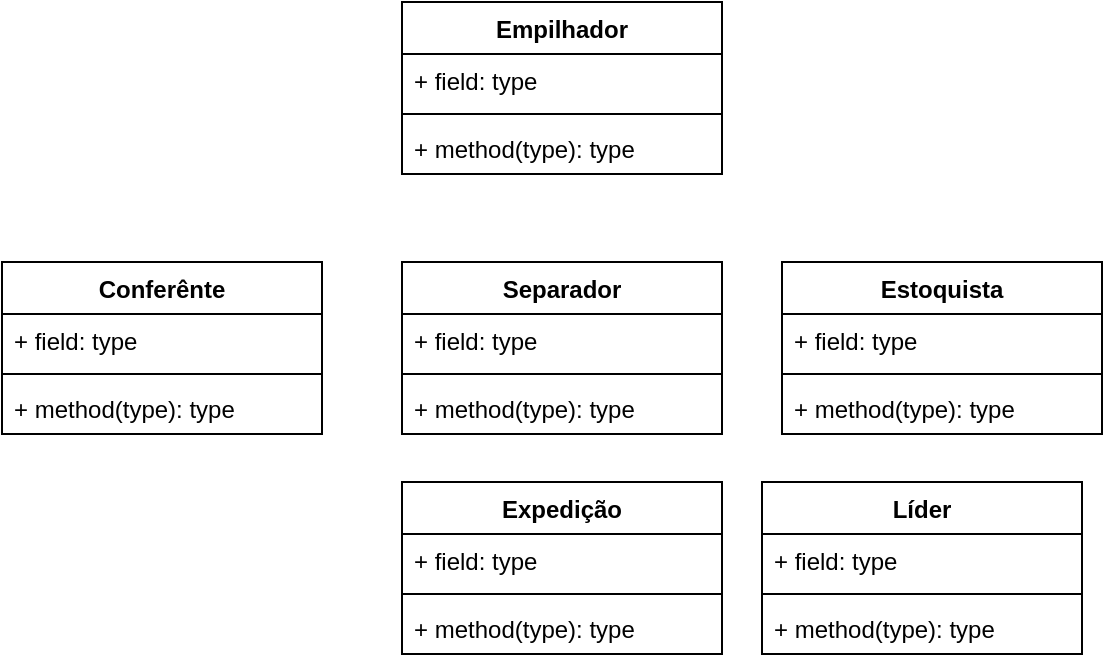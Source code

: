 <mxfile version="27.2.0">
  <diagram name="Página-1" id="tmRRi7B8HneH8HHe4Idn">
    <mxGraphModel dx="864" dy="490" grid="1" gridSize="10" guides="1" tooltips="1" connect="1" arrows="1" fold="1" page="1" pageScale="1" pageWidth="827" pageHeight="1169" math="0" shadow="0">
      <root>
        <mxCell id="0" />
        <mxCell id="1" parent="0" />
        <mxCell id="K1_VXAkZX5MGKsohVqmi-1" value="Separador" style="swimlane;fontStyle=1;align=center;verticalAlign=top;childLayout=stackLayout;horizontal=1;startSize=26;horizontalStack=0;resizeParent=1;resizeParentMax=0;resizeLast=0;collapsible=1;marginBottom=0;whiteSpace=wrap;html=1;" vertex="1" parent="1">
          <mxGeometry x="330" y="210" width="160" height="86" as="geometry" />
        </mxCell>
        <mxCell id="K1_VXAkZX5MGKsohVqmi-2" value="+ field: type" style="text;strokeColor=none;fillColor=none;align=left;verticalAlign=top;spacingLeft=4;spacingRight=4;overflow=hidden;rotatable=0;points=[[0,0.5],[1,0.5]];portConstraint=eastwest;whiteSpace=wrap;html=1;" vertex="1" parent="K1_VXAkZX5MGKsohVqmi-1">
          <mxGeometry y="26" width="160" height="26" as="geometry" />
        </mxCell>
        <mxCell id="K1_VXAkZX5MGKsohVqmi-3" value="" style="line;strokeWidth=1;fillColor=none;align=left;verticalAlign=middle;spacingTop=-1;spacingLeft=3;spacingRight=3;rotatable=0;labelPosition=right;points=[];portConstraint=eastwest;strokeColor=inherit;" vertex="1" parent="K1_VXAkZX5MGKsohVqmi-1">
          <mxGeometry y="52" width="160" height="8" as="geometry" />
        </mxCell>
        <mxCell id="K1_VXAkZX5MGKsohVqmi-4" value="+ method(type): type" style="text;strokeColor=none;fillColor=none;align=left;verticalAlign=top;spacingLeft=4;spacingRight=4;overflow=hidden;rotatable=0;points=[[0,0.5],[1,0.5]];portConstraint=eastwest;whiteSpace=wrap;html=1;" vertex="1" parent="K1_VXAkZX5MGKsohVqmi-1">
          <mxGeometry y="60" width="160" height="26" as="geometry" />
        </mxCell>
        <mxCell id="K1_VXAkZX5MGKsohVqmi-5" value="Estoquista" style="swimlane;fontStyle=1;align=center;verticalAlign=top;childLayout=stackLayout;horizontal=1;startSize=26;horizontalStack=0;resizeParent=1;resizeParentMax=0;resizeLast=0;collapsible=1;marginBottom=0;whiteSpace=wrap;html=1;" vertex="1" parent="1">
          <mxGeometry x="520" y="210" width="160" height="86" as="geometry" />
        </mxCell>
        <mxCell id="K1_VXAkZX5MGKsohVqmi-6" value="+ field: type" style="text;strokeColor=none;fillColor=none;align=left;verticalAlign=top;spacingLeft=4;spacingRight=4;overflow=hidden;rotatable=0;points=[[0,0.5],[1,0.5]];portConstraint=eastwest;whiteSpace=wrap;html=1;" vertex="1" parent="K1_VXAkZX5MGKsohVqmi-5">
          <mxGeometry y="26" width="160" height="26" as="geometry" />
        </mxCell>
        <mxCell id="K1_VXAkZX5MGKsohVqmi-7" value="" style="line;strokeWidth=1;fillColor=none;align=left;verticalAlign=middle;spacingTop=-1;spacingLeft=3;spacingRight=3;rotatable=0;labelPosition=right;points=[];portConstraint=eastwest;strokeColor=inherit;" vertex="1" parent="K1_VXAkZX5MGKsohVqmi-5">
          <mxGeometry y="52" width="160" height="8" as="geometry" />
        </mxCell>
        <mxCell id="K1_VXAkZX5MGKsohVqmi-8" value="+ method(type): type" style="text;strokeColor=none;fillColor=none;align=left;verticalAlign=top;spacingLeft=4;spacingRight=4;overflow=hidden;rotatable=0;points=[[0,0.5],[1,0.5]];portConstraint=eastwest;whiteSpace=wrap;html=1;" vertex="1" parent="K1_VXAkZX5MGKsohVqmi-5">
          <mxGeometry y="60" width="160" height="26" as="geometry" />
        </mxCell>
        <mxCell id="K1_VXAkZX5MGKsohVqmi-9" value="Conferênte" style="swimlane;fontStyle=1;align=center;verticalAlign=top;childLayout=stackLayout;horizontal=1;startSize=26;horizontalStack=0;resizeParent=1;resizeParentMax=0;resizeLast=0;collapsible=1;marginBottom=0;whiteSpace=wrap;html=1;" vertex="1" parent="1">
          <mxGeometry x="130" y="210" width="160" height="86" as="geometry" />
        </mxCell>
        <mxCell id="K1_VXAkZX5MGKsohVqmi-10" value="+ field: type" style="text;strokeColor=none;fillColor=none;align=left;verticalAlign=top;spacingLeft=4;spacingRight=4;overflow=hidden;rotatable=0;points=[[0,0.5],[1,0.5]];portConstraint=eastwest;whiteSpace=wrap;html=1;" vertex="1" parent="K1_VXAkZX5MGKsohVqmi-9">
          <mxGeometry y="26" width="160" height="26" as="geometry" />
        </mxCell>
        <mxCell id="K1_VXAkZX5MGKsohVqmi-11" value="" style="line;strokeWidth=1;fillColor=none;align=left;verticalAlign=middle;spacingTop=-1;spacingLeft=3;spacingRight=3;rotatable=0;labelPosition=right;points=[];portConstraint=eastwest;strokeColor=inherit;" vertex="1" parent="K1_VXAkZX5MGKsohVqmi-9">
          <mxGeometry y="52" width="160" height="8" as="geometry" />
        </mxCell>
        <mxCell id="K1_VXAkZX5MGKsohVqmi-12" value="+ method(type): type" style="text;strokeColor=none;fillColor=none;align=left;verticalAlign=top;spacingLeft=4;spacingRight=4;overflow=hidden;rotatable=0;points=[[0,0.5],[1,0.5]];portConstraint=eastwest;whiteSpace=wrap;html=1;" vertex="1" parent="K1_VXAkZX5MGKsohVqmi-9">
          <mxGeometry y="60" width="160" height="26" as="geometry" />
        </mxCell>
        <mxCell id="K1_VXAkZX5MGKsohVqmi-13" value="Empilhador" style="swimlane;fontStyle=1;align=center;verticalAlign=top;childLayout=stackLayout;horizontal=1;startSize=26;horizontalStack=0;resizeParent=1;resizeParentMax=0;resizeLast=0;collapsible=1;marginBottom=0;whiteSpace=wrap;html=1;" vertex="1" parent="1">
          <mxGeometry x="330" y="80" width="160" height="86" as="geometry" />
        </mxCell>
        <mxCell id="K1_VXAkZX5MGKsohVqmi-14" value="+ field: type" style="text;strokeColor=none;fillColor=none;align=left;verticalAlign=top;spacingLeft=4;spacingRight=4;overflow=hidden;rotatable=0;points=[[0,0.5],[1,0.5]];portConstraint=eastwest;whiteSpace=wrap;html=1;" vertex="1" parent="K1_VXAkZX5MGKsohVqmi-13">
          <mxGeometry y="26" width="160" height="26" as="geometry" />
        </mxCell>
        <mxCell id="K1_VXAkZX5MGKsohVqmi-15" value="" style="line;strokeWidth=1;fillColor=none;align=left;verticalAlign=middle;spacingTop=-1;spacingLeft=3;spacingRight=3;rotatable=0;labelPosition=right;points=[];portConstraint=eastwest;strokeColor=inherit;" vertex="1" parent="K1_VXAkZX5MGKsohVqmi-13">
          <mxGeometry y="52" width="160" height="8" as="geometry" />
        </mxCell>
        <mxCell id="K1_VXAkZX5MGKsohVqmi-16" value="+ method(type): type" style="text;strokeColor=none;fillColor=none;align=left;verticalAlign=top;spacingLeft=4;spacingRight=4;overflow=hidden;rotatable=0;points=[[0,0.5],[1,0.5]];portConstraint=eastwest;whiteSpace=wrap;html=1;" vertex="1" parent="K1_VXAkZX5MGKsohVqmi-13">
          <mxGeometry y="60" width="160" height="26" as="geometry" />
        </mxCell>
        <mxCell id="K1_VXAkZX5MGKsohVqmi-17" value="Expedição" style="swimlane;fontStyle=1;align=center;verticalAlign=top;childLayout=stackLayout;horizontal=1;startSize=26;horizontalStack=0;resizeParent=1;resizeParentMax=0;resizeLast=0;collapsible=1;marginBottom=0;whiteSpace=wrap;html=1;" vertex="1" parent="1">
          <mxGeometry x="330" y="320" width="160" height="86" as="geometry" />
        </mxCell>
        <mxCell id="K1_VXAkZX5MGKsohVqmi-18" value="+ field: type" style="text;strokeColor=none;fillColor=none;align=left;verticalAlign=top;spacingLeft=4;spacingRight=4;overflow=hidden;rotatable=0;points=[[0,0.5],[1,0.5]];portConstraint=eastwest;whiteSpace=wrap;html=1;" vertex="1" parent="K1_VXAkZX5MGKsohVqmi-17">
          <mxGeometry y="26" width="160" height="26" as="geometry" />
        </mxCell>
        <mxCell id="K1_VXAkZX5MGKsohVqmi-19" value="" style="line;strokeWidth=1;fillColor=none;align=left;verticalAlign=middle;spacingTop=-1;spacingLeft=3;spacingRight=3;rotatable=0;labelPosition=right;points=[];portConstraint=eastwest;strokeColor=inherit;" vertex="1" parent="K1_VXAkZX5MGKsohVqmi-17">
          <mxGeometry y="52" width="160" height="8" as="geometry" />
        </mxCell>
        <mxCell id="K1_VXAkZX5MGKsohVqmi-20" value="+ method(type): type" style="text;strokeColor=none;fillColor=none;align=left;verticalAlign=top;spacingLeft=4;spacingRight=4;overflow=hidden;rotatable=0;points=[[0,0.5],[1,0.5]];portConstraint=eastwest;whiteSpace=wrap;html=1;" vertex="1" parent="K1_VXAkZX5MGKsohVqmi-17">
          <mxGeometry y="60" width="160" height="26" as="geometry" />
        </mxCell>
        <mxCell id="K1_VXAkZX5MGKsohVqmi-22" value="Líder" style="swimlane;fontStyle=1;align=center;verticalAlign=top;childLayout=stackLayout;horizontal=1;startSize=26;horizontalStack=0;resizeParent=1;resizeParentMax=0;resizeLast=0;collapsible=1;marginBottom=0;whiteSpace=wrap;html=1;" vertex="1" parent="1">
          <mxGeometry x="510" y="320" width="160" height="86" as="geometry" />
        </mxCell>
        <mxCell id="K1_VXAkZX5MGKsohVqmi-23" value="+ field: type" style="text;strokeColor=none;fillColor=none;align=left;verticalAlign=top;spacingLeft=4;spacingRight=4;overflow=hidden;rotatable=0;points=[[0,0.5],[1,0.5]];portConstraint=eastwest;whiteSpace=wrap;html=1;" vertex="1" parent="K1_VXAkZX5MGKsohVqmi-22">
          <mxGeometry y="26" width="160" height="26" as="geometry" />
        </mxCell>
        <mxCell id="K1_VXAkZX5MGKsohVqmi-24" value="" style="line;strokeWidth=1;fillColor=none;align=left;verticalAlign=middle;spacingTop=-1;spacingLeft=3;spacingRight=3;rotatable=0;labelPosition=right;points=[];portConstraint=eastwest;strokeColor=inherit;" vertex="1" parent="K1_VXAkZX5MGKsohVqmi-22">
          <mxGeometry y="52" width="160" height="8" as="geometry" />
        </mxCell>
        <mxCell id="K1_VXAkZX5MGKsohVqmi-25" value="+ method(type): type" style="text;strokeColor=none;fillColor=none;align=left;verticalAlign=top;spacingLeft=4;spacingRight=4;overflow=hidden;rotatable=0;points=[[0,0.5],[1,0.5]];portConstraint=eastwest;whiteSpace=wrap;html=1;" vertex="1" parent="K1_VXAkZX5MGKsohVqmi-22">
          <mxGeometry y="60" width="160" height="26" as="geometry" />
        </mxCell>
      </root>
    </mxGraphModel>
  </diagram>
</mxfile>
